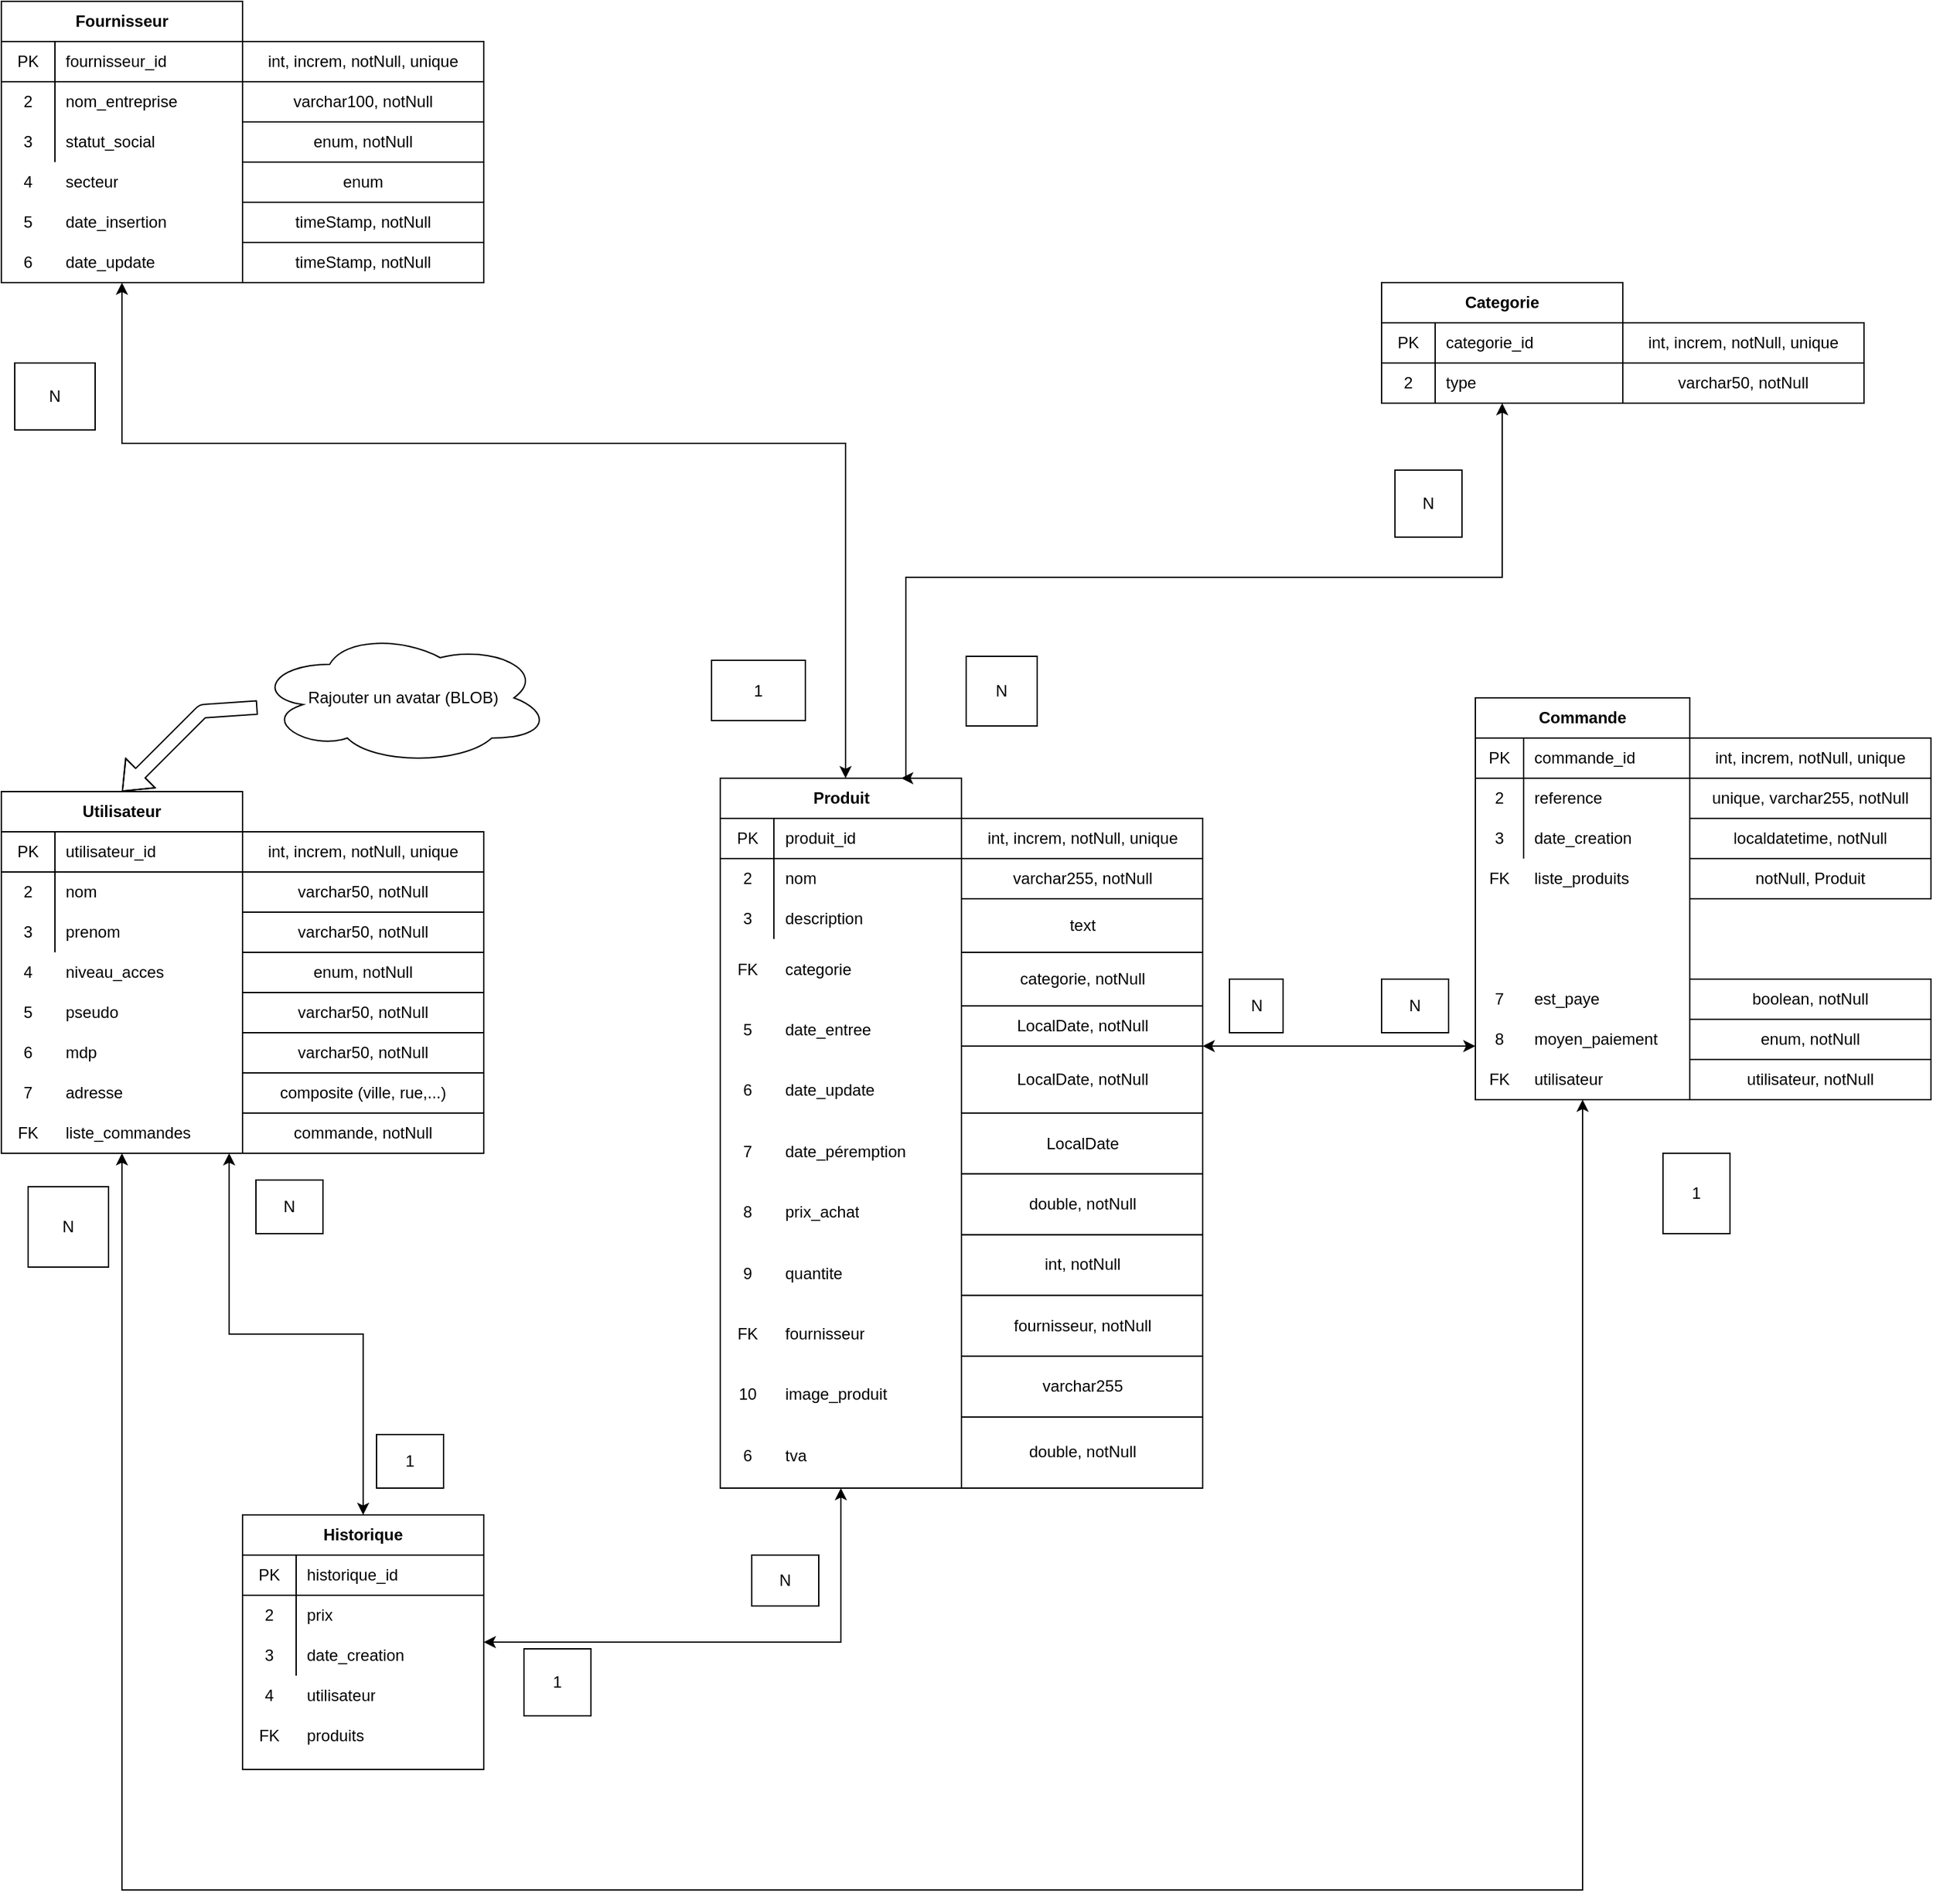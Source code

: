 <mxfile version="14.2.9" type="device"><diagram id="VcpdDiBPqRD7tWYcGt7Y" name="Page-1"><mxGraphModel dx="1625" dy="899" grid="1" gridSize="10" guides="1" tooltips="1" connect="1" arrows="1" fold="1" page="1" pageScale="1" pageWidth="827" pageHeight="1169" background="#FFFFFF" math="0" shadow="0"><root><mxCell id="0"/><mxCell id="1" parent="0"/><mxCell id="oL41RS6Hf5I0_KKXV1Cc-141" value="" style="group" vertex="1" connectable="0" parent="1"><mxGeometry x="1220" y="590" width="340" height="420" as="geometry"/></mxCell><mxCell id="oL41RS6Hf5I0_KKXV1Cc-115" value="" style="group" vertex="1" connectable="0" parent="oL41RS6Hf5I0_KKXV1Cc-141"><mxGeometry width="260" height="420" as="geometry"/></mxCell><mxCell id="oL41RS6Hf5I0_KKXV1Cc-31" value="Commande" style="shape=table;html=1;whiteSpace=wrap;startSize=30;container=1;collapsible=0;childLayout=tableLayout;fixedRows=1;rowLines=0;fontStyle=1;align=center;" vertex="1" parent="oL41RS6Hf5I0_KKXV1Cc-115"><mxGeometry width="160" height="300" as="geometry"/></mxCell><mxCell id="oL41RS6Hf5I0_KKXV1Cc-32" value="" style="shape=partialRectangle;html=1;whiteSpace=wrap;collapsible=0;dropTarget=0;pointerEvents=0;fillColor=none;top=0;left=0;bottom=1;right=0;points=[[0,0.5],[1,0.5]];portConstraint=eastwest;" vertex="1" parent="oL41RS6Hf5I0_KKXV1Cc-31"><mxGeometry y="30" width="160" height="30" as="geometry"/></mxCell><mxCell id="oL41RS6Hf5I0_KKXV1Cc-33" value="PK" style="shape=partialRectangle;html=1;whiteSpace=wrap;connectable=0;fillColor=none;top=0;left=0;bottom=0;right=0;overflow=hidden;" vertex="1" parent="oL41RS6Hf5I0_KKXV1Cc-32"><mxGeometry width="36" height="30" as="geometry"/></mxCell><mxCell id="oL41RS6Hf5I0_KKXV1Cc-34" value="commande_id" style="shape=partialRectangle;html=1;whiteSpace=wrap;connectable=0;fillColor=none;top=0;left=0;bottom=0;right=0;align=left;spacingLeft=6;overflow=hidden;" vertex="1" parent="oL41RS6Hf5I0_KKXV1Cc-32"><mxGeometry x="36" width="124" height="30" as="geometry"/></mxCell><mxCell id="oL41RS6Hf5I0_KKXV1Cc-35" value="" style="shape=partialRectangle;html=1;whiteSpace=wrap;collapsible=0;dropTarget=0;pointerEvents=0;fillColor=none;top=0;left=0;bottom=0;right=0;points=[[0,0.5],[1,0.5]];portConstraint=eastwest;" vertex="1" parent="oL41RS6Hf5I0_KKXV1Cc-31"><mxGeometry y="60" width="160" height="30" as="geometry"/></mxCell><mxCell id="oL41RS6Hf5I0_KKXV1Cc-36" value="2" style="shape=partialRectangle;html=1;whiteSpace=wrap;connectable=0;fillColor=none;top=0;left=0;bottom=0;right=0;overflow=hidden;" vertex="1" parent="oL41RS6Hf5I0_KKXV1Cc-35"><mxGeometry width="36" height="30" as="geometry"/></mxCell><mxCell id="oL41RS6Hf5I0_KKXV1Cc-37" value="reference" style="shape=partialRectangle;html=1;whiteSpace=wrap;connectable=0;fillColor=none;top=0;left=0;bottom=0;right=0;align=left;spacingLeft=6;overflow=hidden;" vertex="1" parent="oL41RS6Hf5I0_KKXV1Cc-35"><mxGeometry x="36" width="124" height="30" as="geometry"/></mxCell><mxCell id="oL41RS6Hf5I0_KKXV1Cc-38" value="" style="shape=partialRectangle;html=1;whiteSpace=wrap;collapsible=0;dropTarget=0;pointerEvents=0;fillColor=none;top=0;left=0;bottom=0;right=0;points=[[0,0.5],[1,0.5]];portConstraint=eastwest;" vertex="1" parent="oL41RS6Hf5I0_KKXV1Cc-31"><mxGeometry y="90" width="160" height="30" as="geometry"/></mxCell><mxCell id="oL41RS6Hf5I0_KKXV1Cc-39" value="3" style="shape=partialRectangle;html=1;whiteSpace=wrap;connectable=0;fillColor=none;top=0;left=0;bottom=0;right=0;overflow=hidden;" vertex="1" parent="oL41RS6Hf5I0_KKXV1Cc-38"><mxGeometry width="36" height="30" as="geometry"/></mxCell><mxCell id="oL41RS6Hf5I0_KKXV1Cc-40" value="date_creation" style="shape=partialRectangle;html=1;whiteSpace=wrap;connectable=0;fillColor=none;top=0;left=0;bottom=0;right=0;align=left;spacingLeft=6;overflow=hidden;" vertex="1" parent="oL41RS6Hf5I0_KKXV1Cc-38"><mxGeometry x="36" width="124" height="30" as="geometry"/></mxCell><mxCell id="oL41RS6Hf5I0_KKXV1Cc-97" value="" style="shape=partialRectangle;html=1;whiteSpace=wrap;collapsible=0;dropTarget=0;pointerEvents=0;fillColor=none;top=0;left=0;bottom=0;right=0;points=[[0,0.5],[1,0.5]];portConstraint=eastwest;" vertex="1" parent="oL41RS6Hf5I0_KKXV1Cc-115"><mxGeometry y="120" width="160.0" height="30" as="geometry"/></mxCell><mxCell id="oL41RS6Hf5I0_KKXV1Cc-98" value="FK" style="shape=partialRectangle;html=1;whiteSpace=wrap;connectable=0;fillColor=none;top=0;left=0;bottom=0;right=0;overflow=hidden;" vertex="1" parent="oL41RS6Hf5I0_KKXV1Cc-97"><mxGeometry width="35.556" height="30" as="geometry"/></mxCell><mxCell id="oL41RS6Hf5I0_KKXV1Cc-99" value="liste_produits" style="shape=partialRectangle;html=1;whiteSpace=wrap;connectable=0;fillColor=none;top=0;left=0;bottom=0;right=0;align=left;spacingLeft=6;overflow=hidden;" vertex="1" parent="oL41RS6Hf5I0_KKXV1Cc-97"><mxGeometry x="35.556" width="124.444" height="30" as="geometry"/></mxCell><mxCell id="oL41RS6Hf5I0_KKXV1Cc-106" value="" style="shape=partialRectangle;html=1;whiteSpace=wrap;collapsible=0;dropTarget=0;pointerEvents=0;fillColor=none;top=0;left=0;bottom=0;right=0;points=[[0,0.5],[1,0.5]];portConstraint=eastwest;" vertex="1" parent="oL41RS6Hf5I0_KKXV1Cc-115"><mxGeometry y="210" width="160.0" height="30" as="geometry"/></mxCell><mxCell id="oL41RS6Hf5I0_KKXV1Cc-107" value="7" style="shape=partialRectangle;html=1;whiteSpace=wrap;connectable=0;fillColor=none;top=0;left=0;bottom=0;right=0;overflow=hidden;" vertex="1" parent="oL41RS6Hf5I0_KKXV1Cc-106"><mxGeometry width="35.556" height="30" as="geometry"/></mxCell><mxCell id="oL41RS6Hf5I0_KKXV1Cc-108" value="est_paye" style="shape=partialRectangle;html=1;whiteSpace=wrap;connectable=0;fillColor=none;top=0;left=0;bottom=0;right=0;align=left;spacingLeft=6;overflow=hidden;" vertex="1" parent="oL41RS6Hf5I0_KKXV1Cc-106"><mxGeometry x="35.556" width="124.444" height="30" as="geometry"/></mxCell><mxCell id="oL41RS6Hf5I0_KKXV1Cc-109" value="" style="shape=partialRectangle;html=1;whiteSpace=wrap;collapsible=0;dropTarget=0;pointerEvents=0;fillColor=none;top=0;left=0;bottom=0;right=0;points=[[0,0.5],[1,0.5]];portConstraint=eastwest;" vertex="1" parent="oL41RS6Hf5I0_KKXV1Cc-115"><mxGeometry y="240" width="160.0" height="30" as="geometry"/></mxCell><mxCell id="oL41RS6Hf5I0_KKXV1Cc-110" value="8" style="shape=partialRectangle;html=1;whiteSpace=wrap;connectable=0;fillColor=none;top=0;left=0;bottom=0;right=0;overflow=hidden;" vertex="1" parent="oL41RS6Hf5I0_KKXV1Cc-109"><mxGeometry width="35.556" height="30" as="geometry"/></mxCell><mxCell id="oL41RS6Hf5I0_KKXV1Cc-111" value="moyen_paiement" style="shape=partialRectangle;html=1;whiteSpace=wrap;connectable=0;fillColor=none;top=0;left=0;bottom=0;right=0;align=left;spacingLeft=6;overflow=hidden;" vertex="1" parent="oL41RS6Hf5I0_KKXV1Cc-109"><mxGeometry x="35.556" width="124.444" height="30" as="geometry"/></mxCell><mxCell id="oL41RS6Hf5I0_KKXV1Cc-112" value="" style="shape=partialRectangle;html=1;whiteSpace=wrap;collapsible=0;dropTarget=0;pointerEvents=0;fillColor=none;top=0;left=0;bottom=0;right=0;points=[[0,0.5],[1,0.5]];portConstraint=eastwest;" vertex="1" parent="oL41RS6Hf5I0_KKXV1Cc-115"><mxGeometry y="270" width="160.0" height="30" as="geometry"/></mxCell><mxCell id="oL41RS6Hf5I0_KKXV1Cc-113" value="FK" style="shape=partialRectangle;html=1;whiteSpace=wrap;connectable=0;fillColor=none;top=0;left=0;bottom=0;right=0;overflow=hidden;" vertex="1" parent="oL41RS6Hf5I0_KKXV1Cc-112"><mxGeometry width="35.556" height="30" as="geometry"/></mxCell><mxCell id="oL41RS6Hf5I0_KKXV1Cc-114" value="utilisateur" style="shape=partialRectangle;html=1;whiteSpace=wrap;connectable=0;fillColor=none;top=0;left=0;bottom=0;right=0;align=left;spacingLeft=6;overflow=hidden;" vertex="1" parent="oL41RS6Hf5I0_KKXV1Cc-112"><mxGeometry x="35.556" width="124.444" height="30" as="geometry"/></mxCell><mxCell id="oL41RS6Hf5I0_KKXV1Cc-184" value="1" style="rounded=0;whiteSpace=wrap;html=1;" vertex="1" parent="oL41RS6Hf5I0_KKXV1Cc-115"><mxGeometry x="140" y="340" width="50" height="60" as="geometry"/></mxCell><mxCell id="oL41RS6Hf5I0_KKXV1Cc-133" value="unique, varchar255, notNull" style="rounded=0;whiteSpace=wrap;html=1;" vertex="1" parent="oL41RS6Hf5I0_KKXV1Cc-141"><mxGeometry x="160" y="60" width="180" height="30" as="geometry"/></mxCell><mxCell id="oL41RS6Hf5I0_KKXV1Cc-134" value="localdatetime, notNull" style="rounded=0;whiteSpace=wrap;html=1;" vertex="1" parent="oL41RS6Hf5I0_KKXV1Cc-141"><mxGeometry x="160" y="90" width="180" height="30" as="geometry"/></mxCell><mxCell id="oL41RS6Hf5I0_KKXV1Cc-135" value="notNull, Produit" style="rounded=0;whiteSpace=wrap;html=1;" vertex="1" parent="oL41RS6Hf5I0_KKXV1Cc-141"><mxGeometry x="160" y="120" width="180" height="30" as="geometry"/></mxCell><mxCell id="oL41RS6Hf5I0_KKXV1Cc-138" value="boolean, notNull" style="rounded=0;whiteSpace=wrap;html=1;" vertex="1" parent="oL41RS6Hf5I0_KKXV1Cc-141"><mxGeometry x="160" y="210" width="180" height="30" as="geometry"/></mxCell><mxCell id="oL41RS6Hf5I0_KKXV1Cc-139" value="enum, notNull" style="rounded=0;whiteSpace=wrap;html=1;" vertex="1" parent="oL41RS6Hf5I0_KKXV1Cc-141"><mxGeometry x="160" y="240" width="180" height="30" as="geometry"/></mxCell><mxCell id="oL41RS6Hf5I0_KKXV1Cc-140" value="utilisateur, notNull" style="rounded=0;whiteSpace=wrap;html=1;" vertex="1" parent="oL41RS6Hf5I0_KKXV1Cc-141"><mxGeometry x="160" y="270" width="180" height="30" as="geometry"/></mxCell><mxCell id="oL41RS6Hf5I0_KKXV1Cc-152" value="int, increm, notNull, unique" style="rounded=0;whiteSpace=wrap;html=1;" vertex="1" parent="oL41RS6Hf5I0_KKXV1Cc-141"><mxGeometry x="160" y="30" width="180" height="30" as="geometry"/></mxCell><mxCell id="oL41RS6Hf5I0_KKXV1Cc-150" value="" style="group" vertex="1" connectable="0" parent="1"><mxGeometry x="120" y="70" width="360" height="410" as="geometry"/></mxCell><mxCell id="oL41RS6Hf5I0_KKXV1Cc-94" value="" style="group" vertex="1" connectable="0" parent="oL41RS6Hf5I0_KKXV1Cc-150"><mxGeometry width="180" height="410" as="geometry"/></mxCell><mxCell id="oL41RS6Hf5I0_KKXV1Cc-11" value="Fournisseur" style="shape=table;html=1;whiteSpace=wrap;startSize=30;container=1;collapsible=0;childLayout=tableLayout;fixedRows=1;rowLines=0;fontStyle=1;align=center;" vertex="1" parent="oL41RS6Hf5I0_KKXV1Cc-94"><mxGeometry width="180" height="210" as="geometry"/></mxCell><mxCell id="oL41RS6Hf5I0_KKXV1Cc-12" value="" style="shape=partialRectangle;html=1;whiteSpace=wrap;collapsible=0;dropTarget=0;pointerEvents=0;fillColor=none;top=0;left=0;bottom=1;right=0;points=[[0,0.5],[1,0.5]];portConstraint=eastwest;" vertex="1" parent="oL41RS6Hf5I0_KKXV1Cc-11"><mxGeometry y="30" width="180" height="30" as="geometry"/></mxCell><mxCell id="oL41RS6Hf5I0_KKXV1Cc-13" value="PK" style="shape=partialRectangle;html=1;whiteSpace=wrap;connectable=0;fillColor=none;top=0;left=0;bottom=0;right=0;overflow=hidden;" vertex="1" parent="oL41RS6Hf5I0_KKXV1Cc-12"><mxGeometry width="40" height="30" as="geometry"/></mxCell><mxCell id="oL41RS6Hf5I0_KKXV1Cc-14" value="fournisseur_id" style="shape=partialRectangle;html=1;whiteSpace=wrap;connectable=0;fillColor=none;top=0;left=0;bottom=0;right=0;align=left;spacingLeft=6;overflow=hidden;" vertex="1" parent="oL41RS6Hf5I0_KKXV1Cc-12"><mxGeometry x="40" width="140" height="30" as="geometry"/></mxCell><mxCell id="oL41RS6Hf5I0_KKXV1Cc-15" value="" style="shape=partialRectangle;html=1;whiteSpace=wrap;collapsible=0;dropTarget=0;pointerEvents=0;fillColor=none;top=0;left=0;bottom=0;right=0;points=[[0,0.5],[1,0.5]];portConstraint=eastwest;" vertex="1" parent="oL41RS6Hf5I0_KKXV1Cc-11"><mxGeometry y="60" width="180" height="30" as="geometry"/></mxCell><mxCell id="oL41RS6Hf5I0_KKXV1Cc-16" value="2" style="shape=partialRectangle;html=1;whiteSpace=wrap;connectable=0;fillColor=none;top=0;left=0;bottom=0;right=0;overflow=hidden;" vertex="1" parent="oL41RS6Hf5I0_KKXV1Cc-15"><mxGeometry width="40" height="30" as="geometry"/></mxCell><mxCell id="oL41RS6Hf5I0_KKXV1Cc-17" value="nom_entreprise" style="shape=partialRectangle;html=1;whiteSpace=wrap;connectable=0;fillColor=none;top=0;left=0;bottom=0;right=0;align=left;spacingLeft=6;overflow=hidden;" vertex="1" parent="oL41RS6Hf5I0_KKXV1Cc-15"><mxGeometry x="40" width="140" height="30" as="geometry"/></mxCell><mxCell id="oL41RS6Hf5I0_KKXV1Cc-18" value="" style="shape=partialRectangle;html=1;whiteSpace=wrap;collapsible=0;dropTarget=0;pointerEvents=0;fillColor=none;top=0;left=0;bottom=0;right=0;points=[[0,0.5],[1,0.5]];portConstraint=eastwest;" vertex="1" parent="oL41RS6Hf5I0_KKXV1Cc-11"><mxGeometry y="90" width="180" height="30" as="geometry"/></mxCell><mxCell id="oL41RS6Hf5I0_KKXV1Cc-19" value="3" style="shape=partialRectangle;html=1;whiteSpace=wrap;connectable=0;fillColor=none;top=0;left=0;bottom=0;right=0;overflow=hidden;" vertex="1" parent="oL41RS6Hf5I0_KKXV1Cc-18"><mxGeometry width="40" height="30" as="geometry"/></mxCell><mxCell id="oL41RS6Hf5I0_KKXV1Cc-20" value="statut_social" style="shape=partialRectangle;html=1;whiteSpace=wrap;connectable=0;fillColor=none;top=0;left=0;bottom=0;right=0;align=left;spacingLeft=6;overflow=hidden;" vertex="1" parent="oL41RS6Hf5I0_KKXV1Cc-18"><mxGeometry x="40" width="140" height="30" as="geometry"/></mxCell><mxCell id="oL41RS6Hf5I0_KKXV1Cc-65" value="" style="shape=partialRectangle;html=1;whiteSpace=wrap;collapsible=0;dropTarget=0;pointerEvents=0;fillColor=none;top=0;left=0;bottom=0;right=0;points=[[0,0.5],[1,0.5]];portConstraint=eastwest;" vertex="1" parent="oL41RS6Hf5I0_KKXV1Cc-94"><mxGeometry y="120" width="180" height="30" as="geometry"/></mxCell><mxCell id="oL41RS6Hf5I0_KKXV1Cc-66" value="4" style="shape=partialRectangle;html=1;whiteSpace=wrap;connectable=0;fillColor=none;top=0;left=0;bottom=0;right=0;overflow=hidden;" vertex="1" parent="oL41RS6Hf5I0_KKXV1Cc-65"><mxGeometry width="40" height="30" as="geometry"/></mxCell><mxCell id="oL41RS6Hf5I0_KKXV1Cc-67" value="secteur" style="shape=partialRectangle;html=1;whiteSpace=wrap;connectable=0;fillColor=none;top=0;left=0;bottom=0;right=0;align=left;spacingLeft=6;overflow=hidden;" vertex="1" parent="oL41RS6Hf5I0_KKXV1Cc-65"><mxGeometry x="40" width="140" height="30" as="geometry"/></mxCell><mxCell id="oL41RS6Hf5I0_KKXV1Cc-68" value="" style="shape=partialRectangle;html=1;whiteSpace=wrap;collapsible=0;dropTarget=0;pointerEvents=0;fillColor=none;top=0;left=0;bottom=0;right=0;points=[[0,0.5],[1,0.5]];portConstraint=eastwest;" vertex="1" parent="oL41RS6Hf5I0_KKXV1Cc-94"><mxGeometry y="150" width="180" height="30" as="geometry"/></mxCell><mxCell id="oL41RS6Hf5I0_KKXV1Cc-69" value="5" style="shape=partialRectangle;html=1;whiteSpace=wrap;connectable=0;fillColor=none;top=0;left=0;bottom=0;right=0;overflow=hidden;" vertex="1" parent="oL41RS6Hf5I0_KKXV1Cc-68"><mxGeometry width="40" height="30" as="geometry"/></mxCell><mxCell id="oL41RS6Hf5I0_KKXV1Cc-70" value="date_insertion" style="shape=partialRectangle;html=1;whiteSpace=wrap;connectable=0;fillColor=none;top=0;left=0;bottom=0;right=0;align=left;spacingLeft=6;overflow=hidden;" vertex="1" parent="oL41RS6Hf5I0_KKXV1Cc-68"><mxGeometry x="40" width="140" height="30" as="geometry"/></mxCell><mxCell id="oL41RS6Hf5I0_KKXV1Cc-71" value="" style="shape=partialRectangle;html=1;whiteSpace=wrap;collapsible=0;dropTarget=0;pointerEvents=0;fillColor=none;top=0;left=0;bottom=0;right=0;points=[[0,0.5],[1,0.5]];portConstraint=eastwest;" vertex="1" parent="oL41RS6Hf5I0_KKXV1Cc-94"><mxGeometry y="180" width="180" height="30" as="geometry"/></mxCell><mxCell id="oL41RS6Hf5I0_KKXV1Cc-72" value="6" style="shape=partialRectangle;html=1;whiteSpace=wrap;connectable=0;fillColor=none;top=0;left=0;bottom=0;right=0;overflow=hidden;" vertex="1" parent="oL41RS6Hf5I0_KKXV1Cc-71"><mxGeometry width="40" height="30" as="geometry"/></mxCell><mxCell id="oL41RS6Hf5I0_KKXV1Cc-73" value="date_update" style="shape=partialRectangle;html=1;whiteSpace=wrap;connectable=0;fillColor=none;top=0;left=0;bottom=0;right=0;align=left;spacingLeft=6;overflow=hidden;" vertex="1" parent="oL41RS6Hf5I0_KKXV1Cc-71"><mxGeometry x="40" width="140" height="30" as="geometry"/></mxCell><mxCell id="oL41RS6Hf5I0_KKXV1Cc-181" value="N" style="rounded=0;whiteSpace=wrap;html=1;" vertex="1" parent="oL41RS6Hf5I0_KKXV1Cc-94"><mxGeometry x="10" y="270" width="60" height="50" as="geometry"/></mxCell><mxCell id="oL41RS6Hf5I0_KKXV1Cc-142" value="varchar100, notNull" style="rounded=0;whiteSpace=wrap;html=1;" vertex="1" parent="oL41RS6Hf5I0_KKXV1Cc-150"><mxGeometry x="180" y="60" width="180" height="30" as="geometry"/></mxCell><mxCell id="oL41RS6Hf5I0_KKXV1Cc-143" value="enum, notNull" style="rounded=0;whiteSpace=wrap;html=1;" vertex="1" parent="oL41RS6Hf5I0_KKXV1Cc-150"><mxGeometry x="180" y="90" width="180" height="30" as="geometry"/></mxCell><mxCell id="oL41RS6Hf5I0_KKXV1Cc-144" value="enum" style="rounded=0;whiteSpace=wrap;html=1;" vertex="1" parent="oL41RS6Hf5I0_KKXV1Cc-150"><mxGeometry x="180" y="120" width="180" height="30" as="geometry"/></mxCell><mxCell id="oL41RS6Hf5I0_KKXV1Cc-145" value="timeStamp, notNull" style="rounded=0;whiteSpace=wrap;html=1;" vertex="1" parent="oL41RS6Hf5I0_KKXV1Cc-150"><mxGeometry x="180" y="150" width="180" height="30" as="geometry"/></mxCell><mxCell id="oL41RS6Hf5I0_KKXV1Cc-146" value="timeStamp, notNull" style="rounded=0;whiteSpace=wrap;html=1;" vertex="1" parent="oL41RS6Hf5I0_KKXV1Cc-150"><mxGeometry x="180" y="180" width="180" height="30" as="geometry"/></mxCell><mxCell id="oL41RS6Hf5I0_KKXV1Cc-151" value="int, increm, notNull, unique" style="rounded=0;whiteSpace=wrap;html=1;" vertex="1" parent="oL41RS6Hf5I0_KKXV1Cc-150"><mxGeometry x="180" y="30" width="180" height="30" as="geometry"/></mxCell><mxCell id="oL41RS6Hf5I0_KKXV1Cc-163" value="" style="group" vertex="1" connectable="0" parent="1"><mxGeometry x="120" y="660" width="360" height="270" as="geometry"/></mxCell><mxCell id="oL41RS6Hf5I0_KKXV1Cc-96" value="" style="group" vertex="1" connectable="0" parent="oL41RS6Hf5I0_KKXV1Cc-163"><mxGeometry width="180" height="270" as="geometry"/></mxCell><mxCell id="oL41RS6Hf5I0_KKXV1Cc-21" value="Utilisateur" style="shape=table;html=1;whiteSpace=wrap;startSize=30;container=1;collapsible=0;childLayout=tableLayout;fixedRows=1;rowLines=0;fontStyle=1;align=center;" vertex="1" parent="oL41RS6Hf5I0_KKXV1Cc-96"><mxGeometry width="180" height="270" as="geometry"/></mxCell><mxCell id="oL41RS6Hf5I0_KKXV1Cc-22" value="" style="shape=partialRectangle;html=1;whiteSpace=wrap;collapsible=0;dropTarget=0;pointerEvents=0;fillColor=none;top=0;left=0;bottom=1;right=0;points=[[0,0.5],[1,0.5]];portConstraint=eastwest;" vertex="1" parent="oL41RS6Hf5I0_KKXV1Cc-21"><mxGeometry y="30" width="180" height="30" as="geometry"/></mxCell><mxCell id="oL41RS6Hf5I0_KKXV1Cc-23" value="PK" style="shape=partialRectangle;html=1;whiteSpace=wrap;connectable=0;fillColor=none;top=0;left=0;bottom=0;right=0;overflow=hidden;" vertex="1" parent="oL41RS6Hf5I0_KKXV1Cc-22"><mxGeometry width="40" height="30" as="geometry"/></mxCell><mxCell id="oL41RS6Hf5I0_KKXV1Cc-24" value="utilisateur_id" style="shape=partialRectangle;html=1;whiteSpace=wrap;connectable=0;fillColor=none;top=0;left=0;bottom=0;right=0;align=left;spacingLeft=6;overflow=hidden;" vertex="1" parent="oL41RS6Hf5I0_KKXV1Cc-22"><mxGeometry x="40" width="140" height="30" as="geometry"/></mxCell><mxCell id="oL41RS6Hf5I0_KKXV1Cc-25" value="" style="shape=partialRectangle;html=1;whiteSpace=wrap;collapsible=0;dropTarget=0;pointerEvents=0;fillColor=none;top=0;left=0;bottom=0;right=0;points=[[0,0.5],[1,0.5]];portConstraint=eastwest;" vertex="1" parent="oL41RS6Hf5I0_KKXV1Cc-21"><mxGeometry y="60" width="180" height="30" as="geometry"/></mxCell><mxCell id="oL41RS6Hf5I0_KKXV1Cc-26" value="2" style="shape=partialRectangle;html=1;whiteSpace=wrap;connectable=0;fillColor=none;top=0;left=0;bottom=0;right=0;overflow=hidden;" vertex="1" parent="oL41RS6Hf5I0_KKXV1Cc-25"><mxGeometry width="40" height="30" as="geometry"/></mxCell><mxCell id="oL41RS6Hf5I0_KKXV1Cc-27" value="nom" style="shape=partialRectangle;html=1;whiteSpace=wrap;connectable=0;fillColor=none;top=0;left=0;bottom=0;right=0;align=left;spacingLeft=6;overflow=hidden;" vertex="1" parent="oL41RS6Hf5I0_KKXV1Cc-25"><mxGeometry x="40" width="140" height="30" as="geometry"/></mxCell><mxCell id="oL41RS6Hf5I0_KKXV1Cc-28" value="" style="shape=partialRectangle;html=1;whiteSpace=wrap;collapsible=0;dropTarget=0;pointerEvents=0;fillColor=none;top=0;left=0;bottom=0;right=0;points=[[0,0.5],[1,0.5]];portConstraint=eastwest;" vertex="1" parent="oL41RS6Hf5I0_KKXV1Cc-21"><mxGeometry y="90" width="180" height="30" as="geometry"/></mxCell><mxCell id="oL41RS6Hf5I0_KKXV1Cc-29" value="3" style="shape=partialRectangle;html=1;whiteSpace=wrap;connectable=0;fillColor=none;top=0;left=0;bottom=0;right=0;overflow=hidden;" vertex="1" parent="oL41RS6Hf5I0_KKXV1Cc-28"><mxGeometry width="40" height="30" as="geometry"/></mxCell><mxCell id="oL41RS6Hf5I0_KKXV1Cc-30" value="prenom" style="shape=partialRectangle;html=1;whiteSpace=wrap;connectable=0;fillColor=none;top=0;left=0;bottom=0;right=0;align=left;spacingLeft=6;overflow=hidden;" vertex="1" parent="oL41RS6Hf5I0_KKXV1Cc-28"><mxGeometry x="40" width="140" height="30" as="geometry"/></mxCell><mxCell id="oL41RS6Hf5I0_KKXV1Cc-79" value="" style="shape=partialRectangle;html=1;whiteSpace=wrap;collapsible=0;dropTarget=0;pointerEvents=0;fillColor=none;top=0;left=0;bottom=0;right=0;points=[[0,0.5],[1,0.5]];portConstraint=eastwest;" vertex="1" parent="oL41RS6Hf5I0_KKXV1Cc-96"><mxGeometry y="120" width="180" height="30" as="geometry"/></mxCell><mxCell id="oL41RS6Hf5I0_KKXV1Cc-80" value="4" style="shape=partialRectangle;html=1;whiteSpace=wrap;connectable=0;fillColor=none;top=0;left=0;bottom=0;right=0;overflow=hidden;" vertex="1" parent="oL41RS6Hf5I0_KKXV1Cc-79"><mxGeometry width="40" height="30" as="geometry"/></mxCell><mxCell id="oL41RS6Hf5I0_KKXV1Cc-81" value="niveau_acces" style="shape=partialRectangle;html=1;whiteSpace=wrap;connectable=0;fillColor=none;top=0;left=0;bottom=0;right=0;align=left;spacingLeft=6;overflow=hidden;" vertex="1" parent="oL41RS6Hf5I0_KKXV1Cc-79"><mxGeometry x="40" width="140" height="30" as="geometry"/></mxCell><mxCell id="oL41RS6Hf5I0_KKXV1Cc-82" value="" style="shape=partialRectangle;html=1;whiteSpace=wrap;collapsible=0;dropTarget=0;pointerEvents=0;fillColor=none;top=0;left=0;bottom=0;right=0;points=[[0,0.5],[1,0.5]];portConstraint=eastwest;" vertex="1" parent="oL41RS6Hf5I0_KKXV1Cc-96"><mxGeometry y="150" width="180" height="30" as="geometry"/></mxCell><mxCell id="oL41RS6Hf5I0_KKXV1Cc-83" value="5" style="shape=partialRectangle;html=1;whiteSpace=wrap;connectable=0;fillColor=none;top=0;left=0;bottom=0;right=0;overflow=hidden;" vertex="1" parent="oL41RS6Hf5I0_KKXV1Cc-82"><mxGeometry width="40" height="30" as="geometry"/></mxCell><mxCell id="oL41RS6Hf5I0_KKXV1Cc-84" value="pseudo" style="shape=partialRectangle;html=1;whiteSpace=wrap;connectable=0;fillColor=none;top=0;left=0;bottom=0;right=0;align=left;spacingLeft=6;overflow=hidden;" vertex="1" parent="oL41RS6Hf5I0_KKXV1Cc-82"><mxGeometry x="40" width="140" height="30" as="geometry"/></mxCell><mxCell id="oL41RS6Hf5I0_KKXV1Cc-85" value="" style="shape=partialRectangle;html=1;whiteSpace=wrap;collapsible=0;dropTarget=0;pointerEvents=0;fillColor=none;top=0;left=0;bottom=0;right=0;points=[[0,0.5],[1,0.5]];portConstraint=eastwest;" vertex="1" parent="oL41RS6Hf5I0_KKXV1Cc-96"><mxGeometry y="180" width="180" height="30" as="geometry"/></mxCell><mxCell id="oL41RS6Hf5I0_KKXV1Cc-86" value="6" style="shape=partialRectangle;html=1;whiteSpace=wrap;connectable=0;fillColor=none;top=0;left=0;bottom=0;right=0;overflow=hidden;" vertex="1" parent="oL41RS6Hf5I0_KKXV1Cc-85"><mxGeometry width="40" height="30" as="geometry"/></mxCell><mxCell id="oL41RS6Hf5I0_KKXV1Cc-87" value="mdp" style="shape=partialRectangle;html=1;whiteSpace=wrap;connectable=0;fillColor=none;top=0;left=0;bottom=0;right=0;align=left;spacingLeft=6;overflow=hidden;" vertex="1" parent="oL41RS6Hf5I0_KKXV1Cc-85"><mxGeometry x="40" width="140" height="30" as="geometry"/></mxCell><mxCell id="oL41RS6Hf5I0_KKXV1Cc-88" value="" style="shape=partialRectangle;html=1;whiteSpace=wrap;collapsible=0;dropTarget=0;pointerEvents=0;fillColor=none;top=0;left=0;bottom=0;right=0;points=[[0,0.5],[1,0.5]];portConstraint=eastwest;" vertex="1" parent="oL41RS6Hf5I0_KKXV1Cc-96"><mxGeometry y="210" width="180" height="30" as="geometry"/></mxCell><mxCell id="oL41RS6Hf5I0_KKXV1Cc-89" value="7" style="shape=partialRectangle;html=1;whiteSpace=wrap;connectable=0;fillColor=none;top=0;left=0;bottom=0;right=0;overflow=hidden;" vertex="1" parent="oL41RS6Hf5I0_KKXV1Cc-88"><mxGeometry width="40" height="30" as="geometry"/></mxCell><mxCell id="oL41RS6Hf5I0_KKXV1Cc-90" value="adresse" style="shape=partialRectangle;html=1;whiteSpace=wrap;connectable=0;fillColor=none;top=0;left=0;bottom=0;right=0;align=left;spacingLeft=6;overflow=hidden;" vertex="1" parent="oL41RS6Hf5I0_KKXV1Cc-88"><mxGeometry x="40" width="140" height="30" as="geometry"/></mxCell><mxCell id="oL41RS6Hf5I0_KKXV1Cc-91" value="" style="shape=partialRectangle;html=1;whiteSpace=wrap;collapsible=0;dropTarget=0;pointerEvents=0;fillColor=none;top=0;left=0;bottom=0;right=0;points=[[0,0.5],[1,0.5]];portConstraint=eastwest;" vertex="1" parent="oL41RS6Hf5I0_KKXV1Cc-96"><mxGeometry y="240" width="180" height="30" as="geometry"/></mxCell><mxCell id="oL41RS6Hf5I0_KKXV1Cc-92" value="FK" style="shape=partialRectangle;html=1;whiteSpace=wrap;connectable=0;fillColor=none;top=0;left=0;bottom=0;right=0;overflow=hidden;" vertex="1" parent="oL41RS6Hf5I0_KKXV1Cc-91"><mxGeometry width="40" height="30" as="geometry"/></mxCell><mxCell id="oL41RS6Hf5I0_KKXV1Cc-93" value="liste_commandes" style="shape=partialRectangle;html=1;whiteSpace=wrap;connectable=0;fillColor=none;top=0;left=0;bottom=0;right=0;align=left;spacingLeft=6;overflow=hidden;" vertex="1" parent="oL41RS6Hf5I0_KKXV1Cc-91"><mxGeometry x="40" width="140" height="30" as="geometry"/></mxCell><mxCell id="oL41RS6Hf5I0_KKXV1Cc-154" value="int, increm, notNull, unique" style="rounded=0;whiteSpace=wrap;html=1;" vertex="1" parent="oL41RS6Hf5I0_KKXV1Cc-163"><mxGeometry x="180" y="30" width="180" height="30" as="geometry"/></mxCell><mxCell id="oL41RS6Hf5I0_KKXV1Cc-156" value="varchar50, notNull" style="rounded=0;whiteSpace=wrap;html=1;" vertex="1" parent="oL41RS6Hf5I0_KKXV1Cc-163"><mxGeometry x="180" y="60" width="180" height="30" as="geometry"/></mxCell><mxCell id="oL41RS6Hf5I0_KKXV1Cc-157" value="varchar50, notNull" style="rounded=0;whiteSpace=wrap;html=1;" vertex="1" parent="oL41RS6Hf5I0_KKXV1Cc-163"><mxGeometry x="180" y="90" width="180" height="30" as="geometry"/></mxCell><mxCell id="oL41RS6Hf5I0_KKXV1Cc-158" value="enum, notNull" style="rounded=0;whiteSpace=wrap;html=1;" vertex="1" parent="oL41RS6Hf5I0_KKXV1Cc-163"><mxGeometry x="180" y="120" width="180" height="30" as="geometry"/></mxCell><mxCell id="oL41RS6Hf5I0_KKXV1Cc-159" value="varchar50, notNull" style="rounded=0;whiteSpace=wrap;html=1;" vertex="1" parent="oL41RS6Hf5I0_KKXV1Cc-163"><mxGeometry x="180" y="150" width="180" height="30" as="geometry"/></mxCell><mxCell id="oL41RS6Hf5I0_KKXV1Cc-160" value="varchar50, notNull" style="rounded=0;whiteSpace=wrap;html=1;" vertex="1" parent="oL41RS6Hf5I0_KKXV1Cc-163"><mxGeometry x="180" y="180" width="180" height="30" as="geometry"/></mxCell><mxCell id="oL41RS6Hf5I0_KKXV1Cc-161" value="composite (ville, rue,...)" style="rounded=0;whiteSpace=wrap;html=1;" vertex="1" parent="oL41RS6Hf5I0_KKXV1Cc-163"><mxGeometry x="180" y="210" width="180" height="30" as="geometry"/></mxCell><mxCell id="oL41RS6Hf5I0_KKXV1Cc-162" value="commande, notNull" style="rounded=0;whiteSpace=wrap;html=1;" vertex="1" parent="oL41RS6Hf5I0_KKXV1Cc-163"><mxGeometry x="180" y="240" width="180" height="30" as="geometry"/></mxCell><mxCell id="oL41RS6Hf5I0_KKXV1Cc-164" value="" style="group" vertex="1" connectable="0" parent="1"><mxGeometry x="1150" y="280" width="360" height="90" as="geometry"/></mxCell><mxCell id="oL41RS6Hf5I0_KKXV1Cc-177" value="" style="group" vertex="1" connectable="0" parent="oL41RS6Hf5I0_KKXV1Cc-164"><mxGeometry width="360" height="90" as="geometry"/></mxCell><mxCell id="oL41RS6Hf5I0_KKXV1Cc-43" value="Categorie" style="shape=table;html=1;whiteSpace=wrap;startSize=30;container=1;collapsible=0;childLayout=tableLayout;fixedRows=1;rowLines=0;fontStyle=1;align=center;" vertex="1" parent="oL41RS6Hf5I0_KKXV1Cc-177"><mxGeometry width="180" height="90" as="geometry"/></mxCell><mxCell id="oL41RS6Hf5I0_KKXV1Cc-44" value="" style="shape=partialRectangle;html=1;whiteSpace=wrap;collapsible=0;dropTarget=0;pointerEvents=0;fillColor=none;top=0;left=0;bottom=1;right=0;points=[[0,0.5],[1,0.5]];portConstraint=eastwest;" vertex="1" parent="oL41RS6Hf5I0_KKXV1Cc-43"><mxGeometry y="30" width="180" height="30" as="geometry"/></mxCell><mxCell id="oL41RS6Hf5I0_KKXV1Cc-45" value="PK" style="shape=partialRectangle;html=1;whiteSpace=wrap;connectable=0;fillColor=none;top=0;left=0;bottom=0;right=0;overflow=hidden;" vertex="1" parent="oL41RS6Hf5I0_KKXV1Cc-44"><mxGeometry width="40" height="30" as="geometry"/></mxCell><mxCell id="oL41RS6Hf5I0_KKXV1Cc-46" value="categorie_id" style="shape=partialRectangle;html=1;whiteSpace=wrap;connectable=0;fillColor=none;top=0;left=0;bottom=0;right=0;align=left;spacingLeft=6;overflow=hidden;" vertex="1" parent="oL41RS6Hf5I0_KKXV1Cc-44"><mxGeometry x="40" width="140" height="30" as="geometry"/></mxCell><mxCell id="oL41RS6Hf5I0_KKXV1Cc-47" value="" style="shape=partialRectangle;html=1;whiteSpace=wrap;collapsible=0;dropTarget=0;pointerEvents=0;fillColor=none;top=0;left=0;bottom=0;right=0;points=[[0,0.5],[1,0.5]];portConstraint=eastwest;" vertex="1" parent="oL41RS6Hf5I0_KKXV1Cc-43"><mxGeometry y="60" width="180" height="30" as="geometry"/></mxCell><mxCell id="oL41RS6Hf5I0_KKXV1Cc-48" value="2" style="shape=partialRectangle;html=1;whiteSpace=wrap;connectable=0;fillColor=none;top=0;left=0;bottom=0;right=0;overflow=hidden;" vertex="1" parent="oL41RS6Hf5I0_KKXV1Cc-47"><mxGeometry width="40" height="30" as="geometry"/></mxCell><mxCell id="oL41RS6Hf5I0_KKXV1Cc-49" value="type" style="shape=partialRectangle;html=1;whiteSpace=wrap;connectable=0;fillColor=none;top=0;left=0;bottom=0;right=0;align=left;spacingLeft=6;overflow=hidden;" vertex="1" parent="oL41RS6Hf5I0_KKXV1Cc-47"><mxGeometry x="40" width="140" height="30" as="geometry"/></mxCell><mxCell id="oL41RS6Hf5I0_KKXV1Cc-153" value="int, increm, notNull, unique" style="rounded=0;whiteSpace=wrap;html=1;" vertex="1" parent="oL41RS6Hf5I0_KKXV1Cc-177"><mxGeometry x="180" y="30" width="180" height="30" as="geometry"/></mxCell><mxCell id="oL41RS6Hf5I0_KKXV1Cc-176" value="varchar50, notNull" style="rounded=0;whiteSpace=wrap;html=1;" vertex="1" parent="oL41RS6Hf5I0_KKXV1Cc-177"><mxGeometry x="180" y="60" width="180" height="30" as="geometry"/></mxCell><mxCell id="oL41RS6Hf5I0_KKXV1Cc-165" value="" style="group" vertex="1" connectable="0" parent="1"><mxGeometry x="656.5" y="650" width="420" height="570" as="geometry"/></mxCell><mxCell id="oL41RS6Hf5I0_KKXV1Cc-95" value="" style="group" vertex="1" connectable="0" parent="oL41RS6Hf5I0_KKXV1Cc-165"><mxGeometry width="180" height="570" as="geometry"/></mxCell><mxCell id="oL41RS6Hf5I0_KKXV1Cc-1" value="Produit" style="shape=table;html=1;whiteSpace=wrap;startSize=30;container=1;collapsible=0;childLayout=tableLayout;fixedRows=1;rowLines=0;fontStyle=1;align=center;" vertex="1" parent="oL41RS6Hf5I0_KKXV1Cc-95"><mxGeometry width="180" height="530" as="geometry"/></mxCell><mxCell id="oL41RS6Hf5I0_KKXV1Cc-2" value="" style="shape=partialRectangle;html=1;whiteSpace=wrap;collapsible=0;dropTarget=0;pointerEvents=0;fillColor=none;top=0;left=0;bottom=1;right=0;points=[[0,0.5],[1,0.5]];portConstraint=eastwest;" vertex="1" parent="oL41RS6Hf5I0_KKXV1Cc-1"><mxGeometry y="30" width="180" height="30" as="geometry"/></mxCell><mxCell id="oL41RS6Hf5I0_KKXV1Cc-3" value="PK" style="shape=partialRectangle;html=1;whiteSpace=wrap;connectable=0;fillColor=none;top=0;left=0;bottom=0;right=0;overflow=hidden;" vertex="1" parent="oL41RS6Hf5I0_KKXV1Cc-2"><mxGeometry width="40" height="30" as="geometry"/></mxCell><mxCell id="oL41RS6Hf5I0_KKXV1Cc-4" value="produit_id" style="shape=partialRectangle;html=1;whiteSpace=wrap;connectable=0;fillColor=none;top=0;left=0;bottom=0;right=0;align=left;spacingLeft=6;overflow=hidden;" vertex="1" parent="oL41RS6Hf5I0_KKXV1Cc-2"><mxGeometry x="40" width="140" height="30" as="geometry"/></mxCell><mxCell id="oL41RS6Hf5I0_KKXV1Cc-5" value="" style="shape=partialRectangle;html=1;whiteSpace=wrap;collapsible=0;dropTarget=0;pointerEvents=0;fillColor=none;top=0;left=0;bottom=0;right=0;points=[[0,0.5],[1,0.5]];portConstraint=eastwest;" vertex="1" parent="oL41RS6Hf5I0_KKXV1Cc-1"><mxGeometry y="60" width="180" height="30" as="geometry"/></mxCell><mxCell id="oL41RS6Hf5I0_KKXV1Cc-6" value="2" style="shape=partialRectangle;html=1;whiteSpace=wrap;connectable=0;fillColor=none;top=0;left=0;bottom=0;right=0;overflow=hidden;" vertex="1" parent="oL41RS6Hf5I0_KKXV1Cc-5"><mxGeometry width="40" height="30" as="geometry"/></mxCell><mxCell id="oL41RS6Hf5I0_KKXV1Cc-7" value="nom" style="shape=partialRectangle;html=1;whiteSpace=wrap;connectable=0;fillColor=none;top=0;left=0;bottom=0;right=0;align=left;spacingLeft=6;overflow=hidden;" vertex="1" parent="oL41RS6Hf5I0_KKXV1Cc-5"><mxGeometry x="40" width="140" height="30" as="geometry"/></mxCell><mxCell id="oL41RS6Hf5I0_KKXV1Cc-8" value="" style="shape=partialRectangle;html=1;whiteSpace=wrap;collapsible=0;dropTarget=0;pointerEvents=0;fillColor=none;top=0;left=0;bottom=0;right=0;points=[[0,0.5],[1,0.5]];portConstraint=eastwest;" vertex="1" parent="oL41RS6Hf5I0_KKXV1Cc-1"><mxGeometry y="90" width="180" height="30" as="geometry"/></mxCell><mxCell id="oL41RS6Hf5I0_KKXV1Cc-9" value="3" style="shape=partialRectangle;html=1;whiteSpace=wrap;connectable=0;fillColor=none;top=0;left=0;bottom=0;right=0;overflow=hidden;" vertex="1" parent="oL41RS6Hf5I0_KKXV1Cc-8"><mxGeometry width="40" height="30" as="geometry"/></mxCell><mxCell id="oL41RS6Hf5I0_KKXV1Cc-10" value="description" style="shape=partialRectangle;html=1;whiteSpace=wrap;connectable=0;fillColor=none;top=0;left=0;bottom=0;right=0;align=left;spacingLeft=6;overflow=hidden;" vertex="1" parent="oL41RS6Hf5I0_KKXV1Cc-8"><mxGeometry x="40" width="140" height="30" as="geometry"/></mxCell><mxCell id="oL41RS6Hf5I0_KKXV1Cc-41" value="FK" style="shape=partialRectangle;html=1;whiteSpace=wrap;connectable=0;fillColor=none;top=0;left=0;bottom=0;right=0;overflow=hidden;" vertex="1" parent="oL41RS6Hf5I0_KKXV1Cc-95"><mxGeometry y="120.004" width="40" height="45.389" as="geometry"/></mxCell><mxCell id="oL41RS6Hf5I0_KKXV1Cc-42" value="categorie" style="shape=partialRectangle;html=1;whiteSpace=wrap;connectable=0;fillColor=none;top=0;left=0;bottom=0;right=0;align=left;spacingLeft=6;overflow=hidden;" vertex="1" parent="oL41RS6Hf5I0_KKXV1Cc-95"><mxGeometry x="40" y="120.004" width="140" height="45.389" as="geometry"/></mxCell><mxCell id="oL41RS6Hf5I0_KKXV1Cc-53" value="5" style="shape=partialRectangle;html=1;whiteSpace=wrap;connectable=0;fillColor=none;top=0;left=0;bottom=0;right=0;overflow=hidden;" vertex="1" parent="oL41RS6Hf5I0_KKXV1Cc-95"><mxGeometry y="165.393" width="40" height="45.389" as="geometry"/></mxCell><mxCell id="oL41RS6Hf5I0_KKXV1Cc-54" value="date_entree" style="shape=partialRectangle;html=1;whiteSpace=wrap;connectable=0;fillColor=none;top=0;left=0;bottom=0;right=0;align=left;spacingLeft=6;overflow=hidden;" vertex="1" parent="oL41RS6Hf5I0_KKXV1Cc-95"><mxGeometry x="40" y="165.393" width="140" height="45.389" as="geometry"/></mxCell><mxCell id="oL41RS6Hf5I0_KKXV1Cc-55" value="6" style="shape=partialRectangle;html=1;whiteSpace=wrap;connectable=0;fillColor=none;top=0;left=0;bottom=0;right=0;overflow=hidden;" vertex="1" parent="oL41RS6Hf5I0_KKXV1Cc-95"><mxGeometry y="210.782" width="40" height="45.389" as="geometry"/></mxCell><mxCell id="oL41RS6Hf5I0_KKXV1Cc-56" value="date_update" style="shape=partialRectangle;html=1;whiteSpace=wrap;connectable=0;fillColor=none;top=0;left=0;bottom=0;right=0;align=left;spacingLeft=6;overflow=hidden;" vertex="1" parent="oL41RS6Hf5I0_KKXV1Cc-95"><mxGeometry x="40" y="210.782" width="140" height="45.389" as="geometry"/></mxCell><mxCell id="oL41RS6Hf5I0_KKXV1Cc-57" value="7" style="shape=partialRectangle;html=1;whiteSpace=wrap;connectable=0;fillColor=none;top=0;left=0;bottom=0;right=0;overflow=hidden;" vertex="1" parent="oL41RS6Hf5I0_KKXV1Cc-95"><mxGeometry y="256.171" width="40" height="45.389" as="geometry"/></mxCell><mxCell id="oL41RS6Hf5I0_KKXV1Cc-58" value="date_péremption" style="shape=partialRectangle;html=1;whiteSpace=wrap;connectable=0;fillColor=none;top=0;left=0;bottom=0;right=0;align=left;spacingLeft=6;overflow=hidden;" vertex="1" parent="oL41RS6Hf5I0_KKXV1Cc-95"><mxGeometry x="40" y="256.171" width="140" height="45.389" as="geometry"/></mxCell><mxCell id="oL41RS6Hf5I0_KKXV1Cc-59" value="8" style="shape=partialRectangle;html=1;whiteSpace=wrap;connectable=0;fillColor=none;top=0;left=0;bottom=0;right=0;overflow=hidden;" vertex="1" parent="oL41RS6Hf5I0_KKXV1Cc-95"><mxGeometry y="301.56" width="40" height="45.389" as="geometry"/></mxCell><mxCell id="oL41RS6Hf5I0_KKXV1Cc-60" value="prix_achat" style="shape=partialRectangle;html=1;whiteSpace=wrap;connectable=0;fillColor=none;top=0;left=0;bottom=0;right=0;align=left;spacingLeft=6;overflow=hidden;" vertex="1" parent="oL41RS6Hf5I0_KKXV1Cc-95"><mxGeometry x="40" y="301.56" width="140" height="45.389" as="geometry"/></mxCell><mxCell id="oL41RS6Hf5I0_KKXV1Cc-61" value="9" style="shape=partialRectangle;html=1;whiteSpace=wrap;connectable=0;fillColor=none;top=0;left=0;bottom=0;right=0;overflow=hidden;" vertex="1" parent="oL41RS6Hf5I0_KKXV1Cc-95"><mxGeometry y="346.949" width="40" height="45.389" as="geometry"/></mxCell><mxCell id="oL41RS6Hf5I0_KKXV1Cc-62" value="quantite" style="shape=partialRectangle;html=1;whiteSpace=wrap;connectable=0;fillColor=none;top=0;left=0;bottom=0;right=0;align=left;spacingLeft=6;overflow=hidden;" vertex="1" parent="oL41RS6Hf5I0_KKXV1Cc-95"><mxGeometry x="40" y="346.949" width="140" height="45.389" as="geometry"/></mxCell><mxCell id="oL41RS6Hf5I0_KKXV1Cc-63" value="FK" style="shape=partialRectangle;html=1;whiteSpace=wrap;connectable=0;fillColor=none;top=0;left=0;bottom=0;right=0;overflow=hidden;" vertex="1" parent="oL41RS6Hf5I0_KKXV1Cc-95"><mxGeometry y="392.338" width="40" height="45.389" as="geometry"/></mxCell><mxCell id="oL41RS6Hf5I0_KKXV1Cc-64" value="fournisseur" style="shape=partialRectangle;html=1;whiteSpace=wrap;connectable=0;fillColor=none;top=0;left=0;bottom=0;right=0;align=left;spacingLeft=6;overflow=hidden;" vertex="1" parent="oL41RS6Hf5I0_KKXV1Cc-95"><mxGeometry x="40" y="392.338" width="140" height="45.389" as="geometry"/></mxCell><mxCell id="oL41RS6Hf5I0_KKXV1Cc-74" value="10" style="shape=partialRectangle;html=1;whiteSpace=wrap;connectable=0;fillColor=none;top=0;left=0;bottom=0;right=0;overflow=hidden;" vertex="1" parent="oL41RS6Hf5I0_KKXV1Cc-95"><mxGeometry y="437.726" width="40" height="45.389" as="geometry"/></mxCell><mxCell id="oL41RS6Hf5I0_KKXV1Cc-75" value="image_produit" style="shape=partialRectangle;html=1;whiteSpace=wrap;connectable=0;fillColor=none;top=0;left=0;bottom=0;right=0;align=left;spacingLeft=6;overflow=hidden;" vertex="1" parent="oL41RS6Hf5I0_KKXV1Cc-95"><mxGeometry x="40" y="437.726" width="140" height="45.389" as="geometry"/></mxCell><mxCell id="oL41RS6Hf5I0_KKXV1Cc-191" value="" style="shape=partialRectangle;html=1;whiteSpace=wrap;collapsible=0;dropTarget=0;pointerEvents=0;fillColor=none;top=0;left=0;bottom=0;right=0;points=[[0,0.5],[1,0.5]];portConstraint=eastwest;" vertex="1" parent="oL41RS6Hf5I0_KKXV1Cc-95"><mxGeometry y="487.333" width="180" height="38" as="geometry"/></mxCell><mxCell id="oL41RS6Hf5I0_KKXV1Cc-192" value="6" style="shape=partialRectangle;html=1;whiteSpace=wrap;connectable=0;fillColor=none;top=0;left=0;bottom=0;right=0;overflow=hidden;" vertex="1" parent="oL41RS6Hf5I0_KKXV1Cc-191"><mxGeometry width="40.0" height="38" as="geometry"/></mxCell><mxCell id="oL41RS6Hf5I0_KKXV1Cc-193" value="tva" style="shape=partialRectangle;html=1;whiteSpace=wrap;connectable=0;fillColor=none;top=0;left=0;bottom=0;right=0;align=left;spacingLeft=6;overflow=hidden;" vertex="1" parent="oL41RS6Hf5I0_KKXV1Cc-191"><mxGeometry x="40.0" width="140" height="38" as="geometry"/></mxCell><mxCell id="oL41RS6Hf5I0_KKXV1Cc-155" value="int, increm, notNull, unique" style="rounded=0;whiteSpace=wrap;html=1;" vertex="1" parent="oL41RS6Hf5I0_KKXV1Cc-165"><mxGeometry x="180" y="30" width="180" height="30" as="geometry"/></mxCell><mxCell id="oL41RS6Hf5I0_KKXV1Cc-166" value="varchar255, notNull" style="rounded=0;whiteSpace=wrap;html=1;" vertex="1" parent="oL41RS6Hf5I0_KKXV1Cc-165"><mxGeometry x="180" y="60" width="180" height="30" as="geometry"/></mxCell><mxCell id="oL41RS6Hf5I0_KKXV1Cc-167" value="text" style="rounded=0;whiteSpace=wrap;html=1;" vertex="1" parent="oL41RS6Hf5I0_KKXV1Cc-165"><mxGeometry x="180" y="90" width="180" height="40" as="geometry"/></mxCell><mxCell id="oL41RS6Hf5I0_KKXV1Cc-168" value="categorie, notNull" style="rounded=0;whiteSpace=wrap;html=1;" vertex="1" parent="oL41RS6Hf5I0_KKXV1Cc-165"><mxGeometry x="180" y="130" width="180" height="40" as="geometry"/></mxCell><mxCell id="oL41RS6Hf5I0_KKXV1Cc-169" value="LocalDate, notNull" style="rounded=0;whiteSpace=wrap;html=1;" vertex="1" parent="oL41RS6Hf5I0_KKXV1Cc-165"><mxGeometry x="180" y="170" width="180" height="30" as="geometry"/></mxCell><mxCell id="oL41RS6Hf5I0_KKXV1Cc-170" value="LocalDate, notNull" style="rounded=0;whiteSpace=wrap;html=1;" vertex="1" parent="oL41RS6Hf5I0_KKXV1Cc-165"><mxGeometry x="180" y="200" width="180" height="50" as="geometry"/></mxCell><mxCell id="oL41RS6Hf5I0_KKXV1Cc-171" value="LocalDate" style="rounded=0;whiteSpace=wrap;html=1;" vertex="1" parent="oL41RS6Hf5I0_KKXV1Cc-165"><mxGeometry x="180" y="250.0" width="180" height="45.389" as="geometry"/></mxCell><mxCell id="oL41RS6Hf5I0_KKXV1Cc-173" value="int, notNull" style="rounded=0;whiteSpace=wrap;html=1;" vertex="1" parent="oL41RS6Hf5I0_KKXV1Cc-165"><mxGeometry x="180" y="340.778" width="180" height="45.389" as="geometry"/></mxCell><mxCell id="oL41RS6Hf5I0_KKXV1Cc-172" value="double, notNull" style="rounded=0;whiteSpace=wrap;html=1;" vertex="1" parent="oL41RS6Hf5I0_KKXV1Cc-165"><mxGeometry x="180" y="295.389" width="180" height="45.389" as="geometry"/></mxCell><mxCell id="oL41RS6Hf5I0_KKXV1Cc-174" value="fournisseur, notNull" style="rounded=0;whiteSpace=wrap;html=1;" vertex="1" parent="oL41RS6Hf5I0_KKXV1Cc-165"><mxGeometry x="180" y="386.167" width="180" height="45.389" as="geometry"/></mxCell><mxCell id="oL41RS6Hf5I0_KKXV1Cc-175" value="varchar255" style="rounded=0;whiteSpace=wrap;html=1;" vertex="1" parent="oL41RS6Hf5I0_KKXV1Cc-165"><mxGeometry x="180" y="431.552" width="180" height="45.389" as="geometry"/></mxCell><mxCell id="oL41RS6Hf5I0_KKXV1Cc-236" value="double, notNull" style="rounded=0;whiteSpace=wrap;html=1;" vertex="1" parent="oL41RS6Hf5I0_KKXV1Cc-165"><mxGeometry x="180" y="476.94" width="180" height="53.06" as="geometry"/></mxCell><mxCell id="oL41RS6Hf5I0_KKXV1Cc-190" value="N" style="rounded=0;whiteSpace=wrap;html=1;" vertex="1" parent="oL41RS6Hf5I0_KKXV1Cc-165"><mxGeometry x="380" y="150" width="40" height="40" as="geometry"/></mxCell><mxCell id="oL41RS6Hf5I0_KKXV1Cc-178" style="edgeStyle=orthogonalEdgeStyle;rounded=0;orthogonalLoop=1;jettySize=auto;html=1;startArrow=classic;startFill=1;" edge="1" parent="1" source="oL41RS6Hf5I0_KKXV1Cc-1" target="oL41RS6Hf5I0_KKXV1Cc-11"><mxGeometry relative="1" as="geometry"><Array as="points"><mxPoint x="750" y="400"/><mxPoint x="210" y="400"/></Array></mxGeometry></mxCell><mxCell id="oL41RS6Hf5I0_KKXV1Cc-179" value="1" style="rounded=0;whiteSpace=wrap;html=1;" vertex="1" parent="1"><mxGeometry x="650" y="562" width="70" height="45" as="geometry"/></mxCell><mxCell id="oL41RS6Hf5I0_KKXV1Cc-182" style="edgeStyle=orthogonalEdgeStyle;rounded=0;orthogonalLoop=1;jettySize=auto;html=1;startArrow=classic;startFill=1;" edge="1" parent="1" source="oL41RS6Hf5I0_KKXV1Cc-21" target="oL41RS6Hf5I0_KKXV1Cc-31"><mxGeometry relative="1" as="geometry"><Array as="points"><mxPoint x="210" y="1480"/><mxPoint x="1300" y="1480"/></Array></mxGeometry></mxCell><mxCell id="oL41RS6Hf5I0_KKXV1Cc-183" value="N" style="rounded=0;whiteSpace=wrap;html=1;" vertex="1" parent="1"><mxGeometry x="140" y="955" width="60" height="60" as="geometry"/></mxCell><mxCell id="oL41RS6Hf5I0_KKXV1Cc-185" style="edgeStyle=orthogonalEdgeStyle;rounded=0;orthogonalLoop=1;jettySize=auto;html=1;startArrow=classic;startFill=1;exitX=0.75;exitY=0;exitDx=0;exitDy=0;" edge="1" parent="1" source="oL41RS6Hf5I0_KKXV1Cc-1" target="oL41RS6Hf5I0_KKXV1Cc-43"><mxGeometry relative="1" as="geometry"><Array as="points"><mxPoint x="795" y="500"/><mxPoint x="1240" y="500"/></Array></mxGeometry></mxCell><mxCell id="oL41RS6Hf5I0_KKXV1Cc-186" value="N" style="rounded=0;whiteSpace=wrap;html=1;" vertex="1" parent="1"><mxGeometry x="840" y="559" width="53" height="52" as="geometry"/></mxCell><mxCell id="oL41RS6Hf5I0_KKXV1Cc-187" value="N" style="rounded=0;whiteSpace=wrap;html=1;" vertex="1" parent="1"><mxGeometry x="1160" y="420" width="50" height="50" as="geometry"/></mxCell><mxCell id="oL41RS6Hf5I0_KKXV1Cc-188" style="edgeStyle=orthogonalEdgeStyle;rounded=0;orthogonalLoop=1;jettySize=auto;html=1;startArrow=classic;startFill=1;entryX=1;entryY=0;entryDx=0;entryDy=0;" edge="1" parent="1" source="oL41RS6Hf5I0_KKXV1Cc-31" target="oL41RS6Hf5I0_KKXV1Cc-170"><mxGeometry relative="1" as="geometry"><Array as="points"><mxPoint x="1130" y="850"/><mxPoint x="1130" y="850"/></Array></mxGeometry></mxCell><mxCell id="oL41RS6Hf5I0_KKXV1Cc-189" value="N" style="rounded=0;whiteSpace=wrap;html=1;" vertex="1" parent="1"><mxGeometry x="1150" y="800" width="50" height="40" as="geometry"/></mxCell><mxCell id="oL41RS6Hf5I0_KKXV1Cc-250" style="edgeStyle=orthogonalEdgeStyle;rounded=0;orthogonalLoop=1;jettySize=auto;html=1;startArrow=classic;startFill=1;" edge="1" parent="1" source="oL41RS6Hf5I0_KKXV1Cc-237" target="oL41RS6Hf5I0_KKXV1Cc-21"><mxGeometry relative="1" as="geometry"><Array as="points"><mxPoint x="390" y="1065"/><mxPoint x="290" y="1065"/></Array></mxGeometry></mxCell><mxCell id="oL41RS6Hf5I0_KKXV1Cc-253" style="edgeStyle=orthogonalEdgeStyle;rounded=0;orthogonalLoop=1;jettySize=auto;html=1;startArrow=classic;startFill=1;" edge="1" parent="1" source="oL41RS6Hf5I0_KKXV1Cc-237" target="oL41RS6Hf5I0_KKXV1Cc-1"><mxGeometry relative="1" as="geometry"/></mxCell><mxCell id="oL41RS6Hf5I0_KKXV1Cc-237" value="Historique" style="shape=table;html=1;whiteSpace=wrap;startSize=30;container=1;collapsible=0;childLayout=tableLayout;fixedRows=1;rowLines=0;fontStyle=1;align=center;" vertex="1" parent="1"><mxGeometry x="300" y="1200" width="180" height="190" as="geometry"/></mxCell><mxCell id="oL41RS6Hf5I0_KKXV1Cc-238" value="" style="shape=partialRectangle;html=1;whiteSpace=wrap;collapsible=0;dropTarget=0;pointerEvents=0;fillColor=none;top=0;left=0;bottom=1;right=0;points=[[0,0.5],[1,0.5]];portConstraint=eastwest;" vertex="1" parent="oL41RS6Hf5I0_KKXV1Cc-237"><mxGeometry y="30" width="180" height="30" as="geometry"/></mxCell><mxCell id="oL41RS6Hf5I0_KKXV1Cc-239" value="PK" style="shape=partialRectangle;html=1;whiteSpace=wrap;connectable=0;fillColor=none;top=0;left=0;bottom=0;right=0;overflow=hidden;" vertex="1" parent="oL41RS6Hf5I0_KKXV1Cc-238"><mxGeometry width="40" height="30" as="geometry"/></mxCell><mxCell id="oL41RS6Hf5I0_KKXV1Cc-240" value="historique_id" style="shape=partialRectangle;html=1;whiteSpace=wrap;connectable=0;fillColor=none;top=0;left=0;bottom=0;right=0;align=left;spacingLeft=6;overflow=hidden;" vertex="1" parent="oL41RS6Hf5I0_KKXV1Cc-238"><mxGeometry x="40" width="140" height="30" as="geometry"/></mxCell><mxCell id="oL41RS6Hf5I0_KKXV1Cc-241" value="" style="shape=partialRectangle;html=1;whiteSpace=wrap;collapsible=0;dropTarget=0;pointerEvents=0;fillColor=none;top=0;left=0;bottom=0;right=0;points=[[0,0.5],[1,0.5]];portConstraint=eastwest;" vertex="1" parent="oL41RS6Hf5I0_KKXV1Cc-237"><mxGeometry y="60" width="180" height="30" as="geometry"/></mxCell><mxCell id="oL41RS6Hf5I0_KKXV1Cc-242" value="2" style="shape=partialRectangle;html=1;whiteSpace=wrap;connectable=0;fillColor=none;top=0;left=0;bottom=0;right=0;overflow=hidden;" vertex="1" parent="oL41RS6Hf5I0_KKXV1Cc-241"><mxGeometry width="40" height="30" as="geometry"/></mxCell><mxCell id="oL41RS6Hf5I0_KKXV1Cc-243" value="prix" style="shape=partialRectangle;html=1;whiteSpace=wrap;connectable=0;fillColor=none;top=0;left=0;bottom=0;right=0;align=left;spacingLeft=6;overflow=hidden;" vertex="1" parent="oL41RS6Hf5I0_KKXV1Cc-241"><mxGeometry x="40" width="140" height="30" as="geometry"/></mxCell><mxCell id="oL41RS6Hf5I0_KKXV1Cc-244" value="" style="shape=partialRectangle;html=1;whiteSpace=wrap;collapsible=0;dropTarget=0;pointerEvents=0;fillColor=none;top=0;left=0;bottom=0;right=0;points=[[0,0.5],[1,0.5]];portConstraint=eastwest;" vertex="1" parent="oL41RS6Hf5I0_KKXV1Cc-237"><mxGeometry y="90" width="180" height="30" as="geometry"/></mxCell><mxCell id="oL41RS6Hf5I0_KKXV1Cc-245" value="3" style="shape=partialRectangle;html=1;whiteSpace=wrap;connectable=0;fillColor=none;top=0;left=0;bottom=0;right=0;overflow=hidden;" vertex="1" parent="oL41RS6Hf5I0_KKXV1Cc-244"><mxGeometry width="40" height="30" as="geometry"/></mxCell><mxCell id="oL41RS6Hf5I0_KKXV1Cc-246" value="date_creation" style="shape=partialRectangle;html=1;whiteSpace=wrap;connectable=0;fillColor=none;top=0;left=0;bottom=0;right=0;align=left;spacingLeft=6;overflow=hidden;" vertex="1" parent="oL41RS6Hf5I0_KKXV1Cc-244"><mxGeometry x="40" width="140" height="30" as="geometry"/></mxCell><mxCell id="oL41RS6Hf5I0_KKXV1Cc-247" value="" style="shape=partialRectangle;html=1;whiteSpace=wrap;collapsible=0;dropTarget=0;pointerEvents=0;fillColor=none;top=0;left=0;bottom=0;right=0;points=[[0,0.5],[1,0.5]];portConstraint=eastwest;" vertex="1" parent="1"><mxGeometry x="300" y="1320" width="180" height="30" as="geometry"/></mxCell><mxCell id="oL41RS6Hf5I0_KKXV1Cc-248" value="4" style="shape=partialRectangle;html=1;whiteSpace=wrap;connectable=0;fillColor=none;top=0;left=0;bottom=0;right=0;overflow=hidden;" vertex="1" parent="oL41RS6Hf5I0_KKXV1Cc-247"><mxGeometry width="40" height="30" as="geometry"/></mxCell><mxCell id="oL41RS6Hf5I0_KKXV1Cc-249" value="utilisateur" style="shape=partialRectangle;html=1;whiteSpace=wrap;connectable=0;fillColor=none;top=0;left=0;bottom=0;right=0;align=left;spacingLeft=6;overflow=hidden;" vertex="1" parent="oL41RS6Hf5I0_KKXV1Cc-247"><mxGeometry x="40" width="140" height="30" as="geometry"/></mxCell><mxCell id="oL41RS6Hf5I0_KKXV1Cc-251" value="N" style="rounded=0;whiteSpace=wrap;html=1;" vertex="1" parent="1"><mxGeometry x="310" y="950" width="50" height="40" as="geometry"/></mxCell><mxCell id="oL41RS6Hf5I0_KKXV1Cc-252" value="1" style="rounded=0;whiteSpace=wrap;html=1;" vertex="1" parent="1"><mxGeometry x="400" y="1140" width="50" height="40" as="geometry"/></mxCell><mxCell id="oL41RS6Hf5I0_KKXV1Cc-254" value="1" style="rounded=0;whiteSpace=wrap;html=1;" vertex="1" parent="1"><mxGeometry x="510" y="1300" width="50" height="50" as="geometry"/></mxCell><mxCell id="oL41RS6Hf5I0_KKXV1Cc-255" value="N" style="rounded=0;whiteSpace=wrap;html=1;" vertex="1" parent="1"><mxGeometry x="680" y="1230" width="50" height="38" as="geometry"/></mxCell><mxCell id="oL41RS6Hf5I0_KKXV1Cc-256" value="" style="shape=partialRectangle;html=1;whiteSpace=wrap;collapsible=0;dropTarget=0;pointerEvents=0;fillColor=none;top=0;left=0;bottom=0;right=0;points=[[0,0.5],[1,0.5]];portConstraint=eastwest;" vertex="1" parent="1"><mxGeometry x="300" y="1350" width="180" height="30" as="geometry"/></mxCell><mxCell id="oL41RS6Hf5I0_KKXV1Cc-257" value="FK" style="shape=partialRectangle;html=1;whiteSpace=wrap;connectable=0;fillColor=none;top=0;left=0;bottom=0;right=0;overflow=hidden;" vertex="1" parent="oL41RS6Hf5I0_KKXV1Cc-256"><mxGeometry width="40" height="30" as="geometry"/></mxCell><mxCell id="oL41RS6Hf5I0_KKXV1Cc-258" value="produits" style="shape=partialRectangle;html=1;whiteSpace=wrap;connectable=0;fillColor=none;top=0;left=0;bottom=0;right=0;align=left;spacingLeft=6;overflow=hidden;" vertex="1" parent="oL41RS6Hf5I0_KKXV1Cc-256"><mxGeometry x="40" width="140" height="30" as="geometry"/></mxCell><mxCell id="oL41RS6Hf5I0_KKXV1Cc-259" value="Rajouter un avatar (BLOB)" style="ellipse;shape=cloud;whiteSpace=wrap;html=1;" vertex="1" parent="1"><mxGeometry x="310" y="540" width="220" height="100" as="geometry"/></mxCell><mxCell id="oL41RS6Hf5I0_KKXV1Cc-260" value="" style="shape=flexArrow;endArrow=classic;html=1;entryX=0.5;entryY=0;entryDx=0;entryDy=0;" edge="1" parent="1" source="oL41RS6Hf5I0_KKXV1Cc-259" target="oL41RS6Hf5I0_KKXV1Cc-21"><mxGeometry width="50" height="50" relative="1" as="geometry"><mxPoint x="160" y="610" as="sourcePoint"/><mxPoint x="210" y="560" as="targetPoint"/><Array as="points"><mxPoint x="270" y="600"/></Array></mxGeometry></mxCell></root></mxGraphModel></diagram></mxfile>